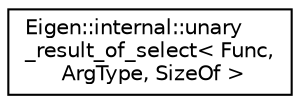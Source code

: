digraph "Graphical Class Hierarchy"
{
  edge [fontname="Helvetica",fontsize="10",labelfontname="Helvetica",labelfontsize="10"];
  node [fontname="Helvetica",fontsize="10",shape=record];
  rankdir="LR";
  Node1 [label="Eigen::internal::unary\l_result_of_select\< Func,\l ArgType, SizeOf \>",height=0.2,width=0.4,color="black", fillcolor="white", style="filled",URL="$struct_eigen_1_1internal_1_1unary__result__of__select.html"];
}

